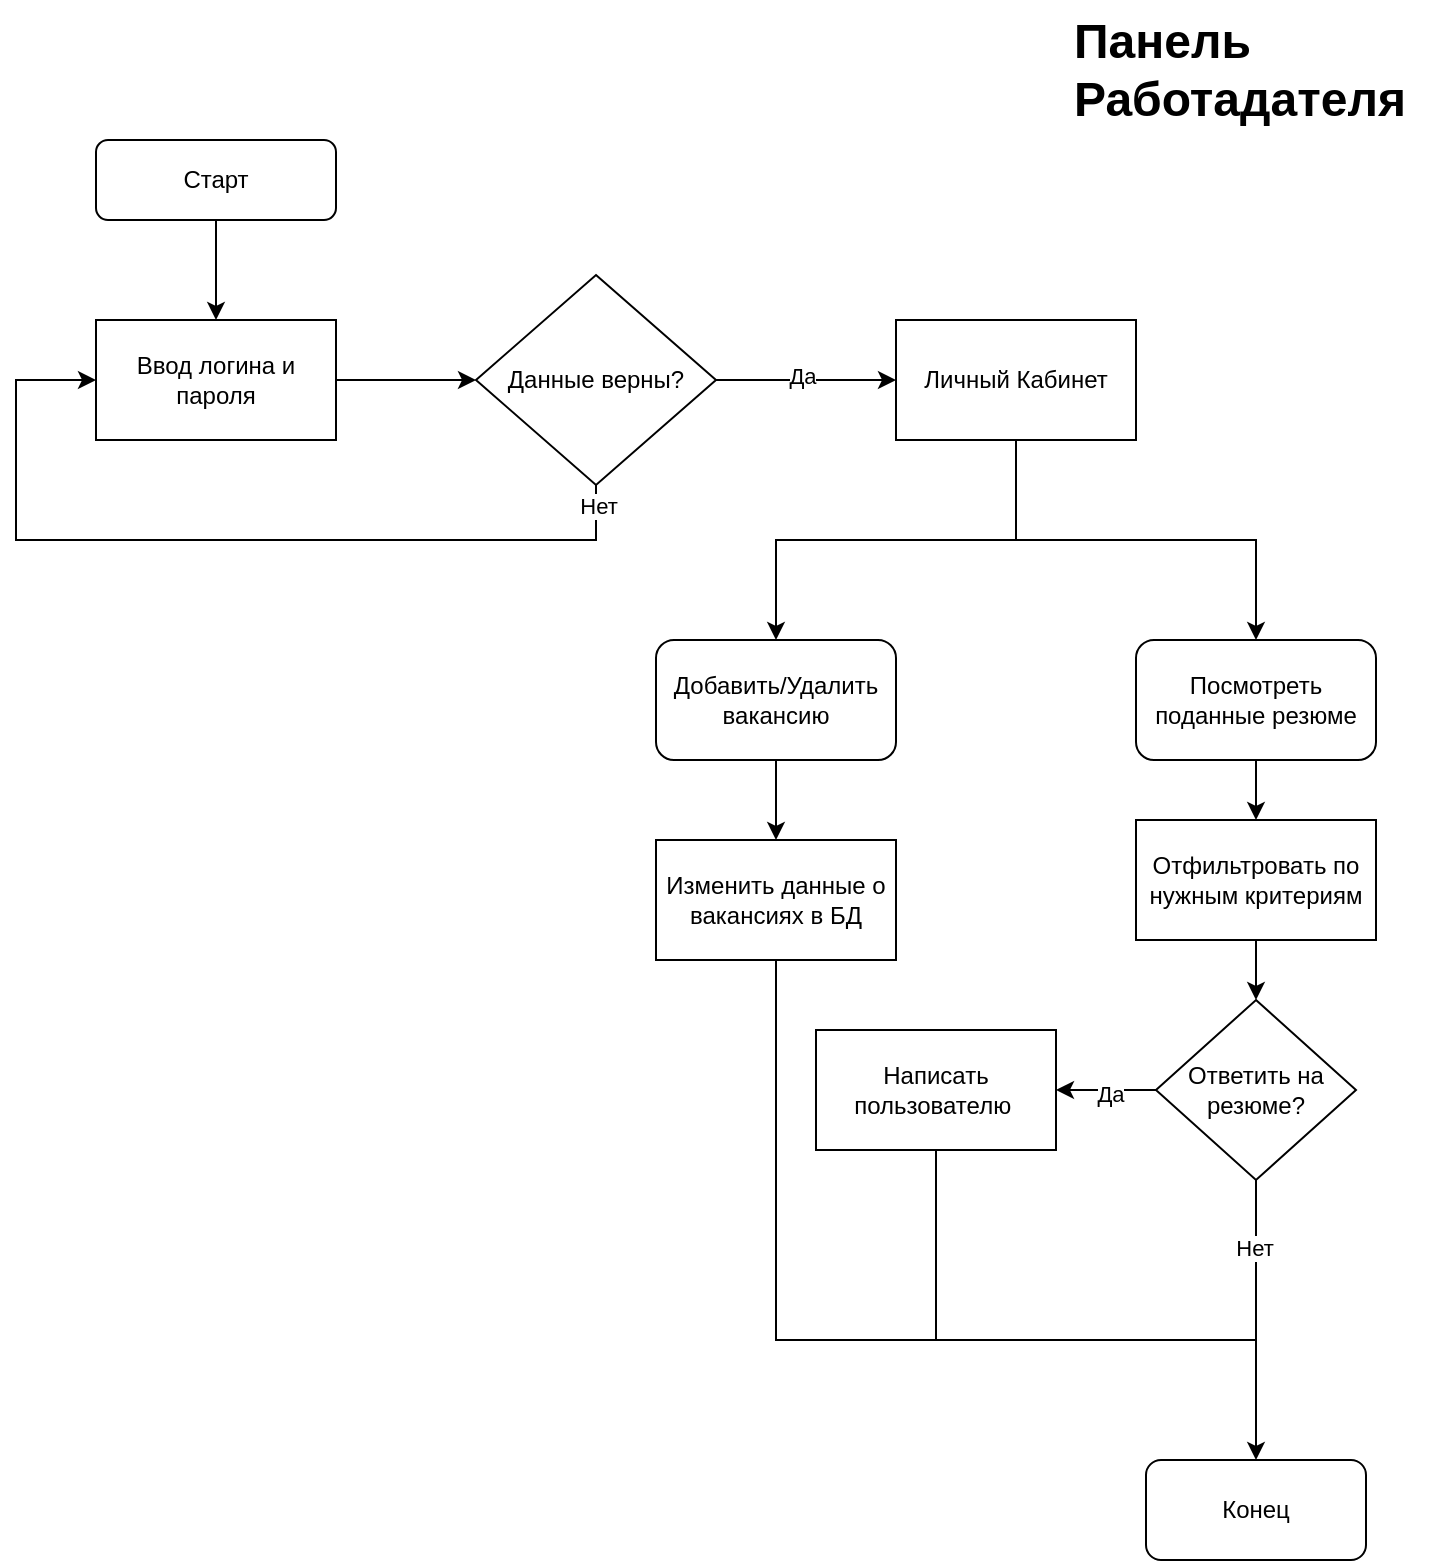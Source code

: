 <mxfile version="24.0.7" type="github">
  <diagram id="C5RBs43oDa-KdzZeNtuy" name="Page-1">
    <mxGraphModel dx="1560" dy="806" grid="1" gridSize="10" guides="1" tooltips="1" connect="1" arrows="1" fold="1" page="1" pageScale="1" pageWidth="827" pageHeight="1169" math="0" shadow="0">
      <root>
        <mxCell id="WIyWlLk6GJQsqaUBKTNV-0" />
        <mxCell id="WIyWlLk6GJQsqaUBKTNV-1" parent="WIyWlLk6GJQsqaUBKTNV-0" />
        <mxCell id="n35DV_EB8kSFTlXDGDIX-2" style="edgeStyle=orthogonalEdgeStyle;rounded=0;orthogonalLoop=1;jettySize=auto;html=1;" edge="1" parent="WIyWlLk6GJQsqaUBKTNV-1" source="WIyWlLk6GJQsqaUBKTNV-3" target="n35DV_EB8kSFTlXDGDIX-1">
          <mxGeometry relative="1" as="geometry" />
        </mxCell>
        <mxCell id="WIyWlLk6GJQsqaUBKTNV-3" value="Старт" style="rounded=1;whiteSpace=wrap;html=1;fontSize=12;glass=0;strokeWidth=1;shadow=0;" parent="WIyWlLk6GJQsqaUBKTNV-1" vertex="1">
          <mxGeometry x="160" y="80" width="120" height="40" as="geometry" />
        </mxCell>
        <mxCell id="n35DV_EB8kSFTlXDGDIX-0" value="&lt;h1 style=&quot;margin-top: 0px;&quot;&gt;Панель Работадателя&lt;/h1&gt;" style="text;html=1;whiteSpace=wrap;overflow=hidden;rounded=0;" vertex="1" parent="WIyWlLk6GJQsqaUBKTNV-1">
          <mxGeometry x="647" y="10" width="180" height="120" as="geometry" />
        </mxCell>
        <mxCell id="n35DV_EB8kSFTlXDGDIX-6" style="edgeStyle=orthogonalEdgeStyle;rounded=0;orthogonalLoop=1;jettySize=auto;html=1;" edge="1" parent="WIyWlLk6GJQsqaUBKTNV-1" source="n35DV_EB8kSFTlXDGDIX-1" target="n35DV_EB8kSFTlXDGDIX-3">
          <mxGeometry relative="1" as="geometry" />
        </mxCell>
        <mxCell id="n35DV_EB8kSFTlXDGDIX-1" value="Ввод логина и пароля" style="rounded=0;whiteSpace=wrap;html=1;" vertex="1" parent="WIyWlLk6GJQsqaUBKTNV-1">
          <mxGeometry x="160" y="170" width="120" height="60" as="geometry" />
        </mxCell>
        <mxCell id="n35DV_EB8kSFTlXDGDIX-11" style="edgeStyle=orthogonalEdgeStyle;rounded=0;orthogonalLoop=1;jettySize=auto;html=1;" edge="1" parent="WIyWlLk6GJQsqaUBKTNV-1" source="n35DV_EB8kSFTlXDGDIX-3" target="n35DV_EB8kSFTlXDGDIX-10">
          <mxGeometry relative="1" as="geometry" />
        </mxCell>
        <mxCell id="n35DV_EB8kSFTlXDGDIX-12" value="Да" style="edgeLabel;html=1;align=center;verticalAlign=middle;resizable=0;points=[];" vertex="1" connectable="0" parent="n35DV_EB8kSFTlXDGDIX-11">
          <mxGeometry x="-0.056" y="2" relative="1" as="geometry">
            <mxPoint as="offset" />
          </mxGeometry>
        </mxCell>
        <mxCell id="n35DV_EB8kSFTlXDGDIX-3" value="Данные верны?" style="rhombus;whiteSpace=wrap;html=1;" vertex="1" parent="WIyWlLk6GJQsqaUBKTNV-1">
          <mxGeometry x="350" y="147.5" width="120" height="105" as="geometry" />
        </mxCell>
        <mxCell id="n35DV_EB8kSFTlXDGDIX-37" style="edgeStyle=orthogonalEdgeStyle;rounded=0;orthogonalLoop=1;jettySize=auto;html=1;entryX=0.5;entryY=0;entryDx=0;entryDy=0;" edge="1" parent="WIyWlLk6GJQsqaUBKTNV-1" source="n35DV_EB8kSFTlXDGDIX-10" target="n35DV_EB8kSFTlXDGDIX-19">
          <mxGeometry relative="1" as="geometry" />
        </mxCell>
        <mxCell id="n35DV_EB8kSFTlXDGDIX-38" style="edgeStyle=orthogonalEdgeStyle;rounded=0;orthogonalLoop=1;jettySize=auto;html=1;" edge="1" parent="WIyWlLk6GJQsqaUBKTNV-1" source="n35DV_EB8kSFTlXDGDIX-10" target="n35DV_EB8kSFTlXDGDIX-30">
          <mxGeometry relative="1" as="geometry" />
        </mxCell>
        <mxCell id="n35DV_EB8kSFTlXDGDIX-10" value="Личный Кабинет" style="rounded=0;whiteSpace=wrap;html=1;" vertex="1" parent="WIyWlLk6GJQsqaUBKTNV-1">
          <mxGeometry x="560" y="170" width="120" height="60" as="geometry" />
        </mxCell>
        <mxCell id="n35DV_EB8kSFTlXDGDIX-75" style="edgeStyle=orthogonalEdgeStyle;rounded=0;orthogonalLoop=1;jettySize=auto;html=1;entryX=0.5;entryY=0;entryDx=0;entryDy=0;" edge="1" parent="WIyWlLk6GJQsqaUBKTNV-1" source="n35DV_EB8kSFTlXDGDIX-19" target="n35DV_EB8kSFTlXDGDIX-74">
          <mxGeometry relative="1" as="geometry" />
        </mxCell>
        <mxCell id="n35DV_EB8kSFTlXDGDIX-19" value="Добавить/Удалить вакансию" style="rounded=1;whiteSpace=wrap;html=1;" vertex="1" parent="WIyWlLk6GJQsqaUBKTNV-1">
          <mxGeometry x="440" y="330" width="120" height="60" as="geometry" />
        </mxCell>
        <mxCell id="n35DV_EB8kSFTlXDGDIX-28" value="" style="endArrow=classic;html=1;rounded=0;exitX=0.5;exitY=1;exitDx=0;exitDy=0;entryX=0;entryY=0.5;entryDx=0;entryDy=0;" edge="1" parent="WIyWlLk6GJQsqaUBKTNV-1" source="n35DV_EB8kSFTlXDGDIX-3" target="n35DV_EB8kSFTlXDGDIX-1">
          <mxGeometry width="50" height="50" relative="1" as="geometry">
            <mxPoint x="400" y="310" as="sourcePoint" />
            <mxPoint x="410" y="330" as="targetPoint" />
            <Array as="points">
              <mxPoint x="410" y="280" />
              <mxPoint x="120" y="280" />
              <mxPoint x="120" y="200" />
            </Array>
          </mxGeometry>
        </mxCell>
        <mxCell id="n35DV_EB8kSFTlXDGDIX-29" value="Нет" style="edgeLabel;html=1;align=center;verticalAlign=middle;resizable=0;points=[];" vertex="1" connectable="0" parent="n35DV_EB8kSFTlXDGDIX-28">
          <mxGeometry x="-0.954" y="1" relative="1" as="geometry">
            <mxPoint as="offset" />
          </mxGeometry>
        </mxCell>
        <mxCell id="n35DV_EB8kSFTlXDGDIX-62" style="edgeStyle=orthogonalEdgeStyle;rounded=0;orthogonalLoop=1;jettySize=auto;html=1;entryX=0.5;entryY=0;entryDx=0;entryDy=0;" edge="1" parent="WIyWlLk6GJQsqaUBKTNV-1" source="n35DV_EB8kSFTlXDGDIX-30" target="n35DV_EB8kSFTlXDGDIX-61">
          <mxGeometry relative="1" as="geometry" />
        </mxCell>
        <mxCell id="n35DV_EB8kSFTlXDGDIX-30" value="Посмотреть поданные резюме" style="rounded=1;whiteSpace=wrap;html=1;" vertex="1" parent="WIyWlLk6GJQsqaUBKTNV-1">
          <mxGeometry x="680" y="330" width="120" height="60" as="geometry" />
        </mxCell>
        <mxCell id="n35DV_EB8kSFTlXDGDIX-39" value="Конец" style="rounded=1;whiteSpace=wrap;html=1;" vertex="1" parent="WIyWlLk6GJQsqaUBKTNV-1">
          <mxGeometry x="685" y="740" width="110" height="50" as="geometry" />
        </mxCell>
        <mxCell id="n35DV_EB8kSFTlXDGDIX-55" style="edgeStyle=orthogonalEdgeStyle;rounded=0;orthogonalLoop=1;jettySize=auto;html=1;entryX=0.5;entryY=0;entryDx=0;entryDy=0;" edge="1" parent="WIyWlLk6GJQsqaUBKTNV-1" source="n35DV_EB8kSFTlXDGDIX-46" target="n35DV_EB8kSFTlXDGDIX-39">
          <mxGeometry relative="1" as="geometry" />
        </mxCell>
        <mxCell id="n35DV_EB8kSFTlXDGDIX-58" value="Нет" style="edgeLabel;html=1;align=center;verticalAlign=middle;resizable=0;points=[];" vertex="1" connectable="0" parent="n35DV_EB8kSFTlXDGDIX-55">
          <mxGeometry x="-0.522" y="-1" relative="1" as="geometry">
            <mxPoint as="offset" />
          </mxGeometry>
        </mxCell>
        <mxCell id="n35DV_EB8kSFTlXDGDIX-60" value="" style="edgeStyle=orthogonalEdgeStyle;rounded=0;orthogonalLoop=1;jettySize=auto;html=1;" edge="1" parent="WIyWlLk6GJQsqaUBKTNV-1" source="n35DV_EB8kSFTlXDGDIX-46" target="n35DV_EB8kSFTlXDGDIX-59">
          <mxGeometry relative="1" as="geometry" />
        </mxCell>
        <mxCell id="n35DV_EB8kSFTlXDGDIX-68" value="Да" style="edgeLabel;html=1;align=center;verticalAlign=middle;resizable=0;points=[];" vertex="1" connectable="0" parent="n35DV_EB8kSFTlXDGDIX-60">
          <mxGeometry x="-0.074" y="2" relative="1" as="geometry">
            <mxPoint as="offset" />
          </mxGeometry>
        </mxCell>
        <mxCell id="n35DV_EB8kSFTlXDGDIX-46" value="Ответить на резюме?" style="rhombus;whiteSpace=wrap;html=1;" vertex="1" parent="WIyWlLk6GJQsqaUBKTNV-1">
          <mxGeometry x="690" y="510" width="100" height="90" as="geometry" />
        </mxCell>
        <mxCell id="n35DV_EB8kSFTlXDGDIX-59" value="Написать пользователю&amp;nbsp;" style="whiteSpace=wrap;html=1;" vertex="1" parent="WIyWlLk6GJQsqaUBKTNV-1">
          <mxGeometry x="520" y="525" width="120" height="60" as="geometry" />
        </mxCell>
        <mxCell id="n35DV_EB8kSFTlXDGDIX-65" style="edgeStyle=orthogonalEdgeStyle;rounded=0;orthogonalLoop=1;jettySize=auto;html=1;entryX=0.5;entryY=0;entryDx=0;entryDy=0;" edge="1" parent="WIyWlLk6GJQsqaUBKTNV-1" source="n35DV_EB8kSFTlXDGDIX-61" target="n35DV_EB8kSFTlXDGDIX-46">
          <mxGeometry relative="1" as="geometry" />
        </mxCell>
        <mxCell id="n35DV_EB8kSFTlXDGDIX-61" value="Отфильтровать по нужным критериям" style="rounded=0;whiteSpace=wrap;html=1;" vertex="1" parent="WIyWlLk6GJQsqaUBKTNV-1">
          <mxGeometry x="680" y="420" width="120" height="60" as="geometry" />
        </mxCell>
        <mxCell id="n35DV_EB8kSFTlXDGDIX-73" value="" style="endArrow=none;html=1;rounded=0;entryX=0.5;entryY=1;entryDx=0;entryDy=0;" edge="1" parent="WIyWlLk6GJQsqaUBKTNV-1" target="n35DV_EB8kSFTlXDGDIX-59">
          <mxGeometry width="50" height="50" relative="1" as="geometry">
            <mxPoint x="740" y="680" as="sourcePoint" />
            <mxPoint x="590" y="610" as="targetPoint" />
            <Array as="points">
              <mxPoint x="580" y="680" />
            </Array>
          </mxGeometry>
        </mxCell>
        <mxCell id="n35DV_EB8kSFTlXDGDIX-74" value="Изменить данные о вакансиях в БД" style="rounded=0;whiteSpace=wrap;html=1;" vertex="1" parent="WIyWlLk6GJQsqaUBKTNV-1">
          <mxGeometry x="440" y="430" width="120" height="60" as="geometry" />
        </mxCell>
        <mxCell id="n35DV_EB8kSFTlXDGDIX-77" value="" style="endArrow=none;html=1;rounded=0;entryX=0.5;entryY=1;entryDx=0;entryDy=0;" edge="1" parent="WIyWlLk6GJQsqaUBKTNV-1" target="n35DV_EB8kSFTlXDGDIX-74">
          <mxGeometry width="50" height="50" relative="1" as="geometry">
            <mxPoint x="590" y="680" as="sourcePoint" />
            <mxPoint x="500" y="510" as="targetPoint" />
            <Array as="points">
              <mxPoint x="500" y="680" />
            </Array>
          </mxGeometry>
        </mxCell>
      </root>
    </mxGraphModel>
  </diagram>
</mxfile>
